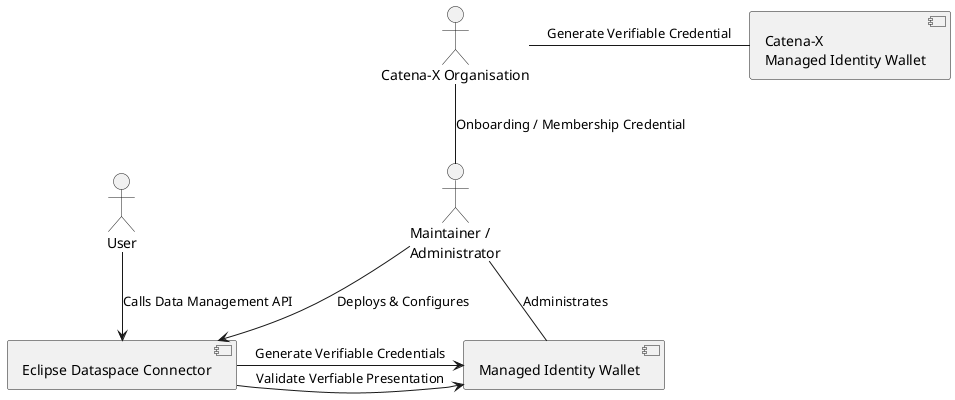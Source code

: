 @startuml

component CxWallet as "Catena-X\nManaged Identity Wallet"
actor ActorCx as "Catena-X Organisation"

component Connector as "Eclipse Dataspace Connector"
component Wallet as "Managed Identity Wallet"
actor Admin as "Maintainer /\nAdministrator"
actor User as "User"

ActorCx - CxWallet : "Generate Verifiable Credential"
ActorCx -- Admin : Onboarding / Membership Credential

Admin -- Wallet : Administrates
Admin --> Connector : Deploys & Configures
Connector -> Wallet : Generate Verifiable Credentials
Connector -> Wallet : Validate Verfiable Presentation
User --> Connector : Calls Data Management API

@enduml